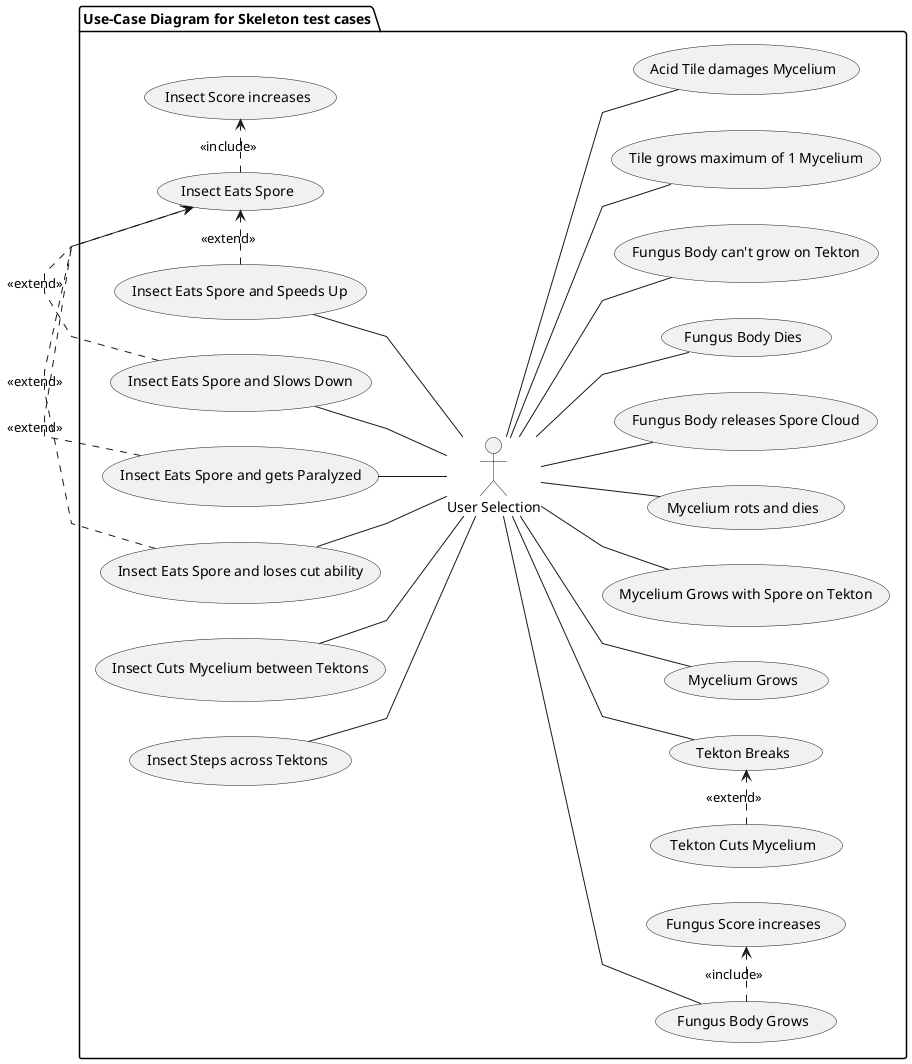 @startuml UC_SkeletonFunctions

package "Use-Case Diagram for Skeleton test cases"{

   

    skinparam Linetype polyline

    left to right direction

    actor UserSelect as "User Selection"
    
    (InsectStep) as "Insect Steps across Tektons"
    (InsectCut) as "Insect Cuts Mycelium between Tektons"
    (InsectEat) as "Insect Eats Spore"
    (InsectSpeedUpSpore) as "Insect Eats Spore and Speeds Up"
    (InsectSlowDownSpore) as "Insect Eats Spore and Slows Down"
    (InsectFreezeSpore) as "Insect Eats Spore and gets Paralyzed"
    (InsectCutSpore) as "Insect Eats Spore and loses cut ability"

    (GrowMycelium) as "Mycelium Grows"
    (GrowMyceliumSpore) as "Mycelium Grows with Spore on Tekton"
    (MyceliumRot) as "Mycelium rots and dies"

    (FungusBodyGrow) as "Fungus Body Grows"
    (FungusBodySporeCloud) as "Fungus Body releases Spore Cloud"
    (FungusBodyDies) as "Fungus Body Dies"

    (TektonBreak) as "Tekton Breaks"
    (TektonCutsMycelium) as "Tekton Cuts Mycelium"
    (TektonCantGrow) as "Fungus Body can't grow on Tekton"
    
    (MonoTile) as "Tile grows maximum of 1 Mycelium"
    (AcidTileDamage) as "Acid Tile damages Mycelium"

    (FungusScore) as "Fungus Score increases" 
    (InsectScore) as "Insect Score increases"    

   (InsectSpeedUpSpore) .> (InsectEat) : <<extend>>
   (InsectSlowDownSpore) .> (InsectEat) : <<extend>>
   (InsectFreezeSpore) .> (InsectEat) : <<extend>>
   (InsectCutSpore) .> (InsectEat) : <<extend>>
   (InsectEat) .> (InsectScore): <<include>>
   
    UserSelect -u- (InsectStep)
    UserSelect -u- (InsectCut)
    UserSelect -[hidden]u- (InsectEat)
    UserSelect -u- (InsectSpeedUpSpore)
    UserSelect -u- (InsectSlowDownSpore)
    UserSelect -u- (InsectFreezeSpore)
    UserSelect -u- (InsectCutSpore)



    UserSelect -- (GrowMycelium)
    UserSelect -- (GrowMyceliumSpore)
 '   (GrowMyceliumSpore) ...> (GrowMycelium) : <<extend>>
    UserSelect -- (MyceliumRot)

    UserSelect -- (FungusBodyGrow)
    UserSelect -- (FungusBodySporeCloud)
    UserSelect -- (FungusBodyDies)
  '  (FungusBodyDies) ...> (FungusBodySporeCloud) : <<extend>>
    (FungusBodyGrow) .> (FungusScore): <<include>>

    UserSelect -- (MonoTile)
    UserSelect -- (AcidTileDamage)  

    UserSelect -- (TektonBreak)
    (TektonCutsMycelium) .> (TektonBreak) : <<extend>>
    UserSelect -- (TektonCantGrow)

} 